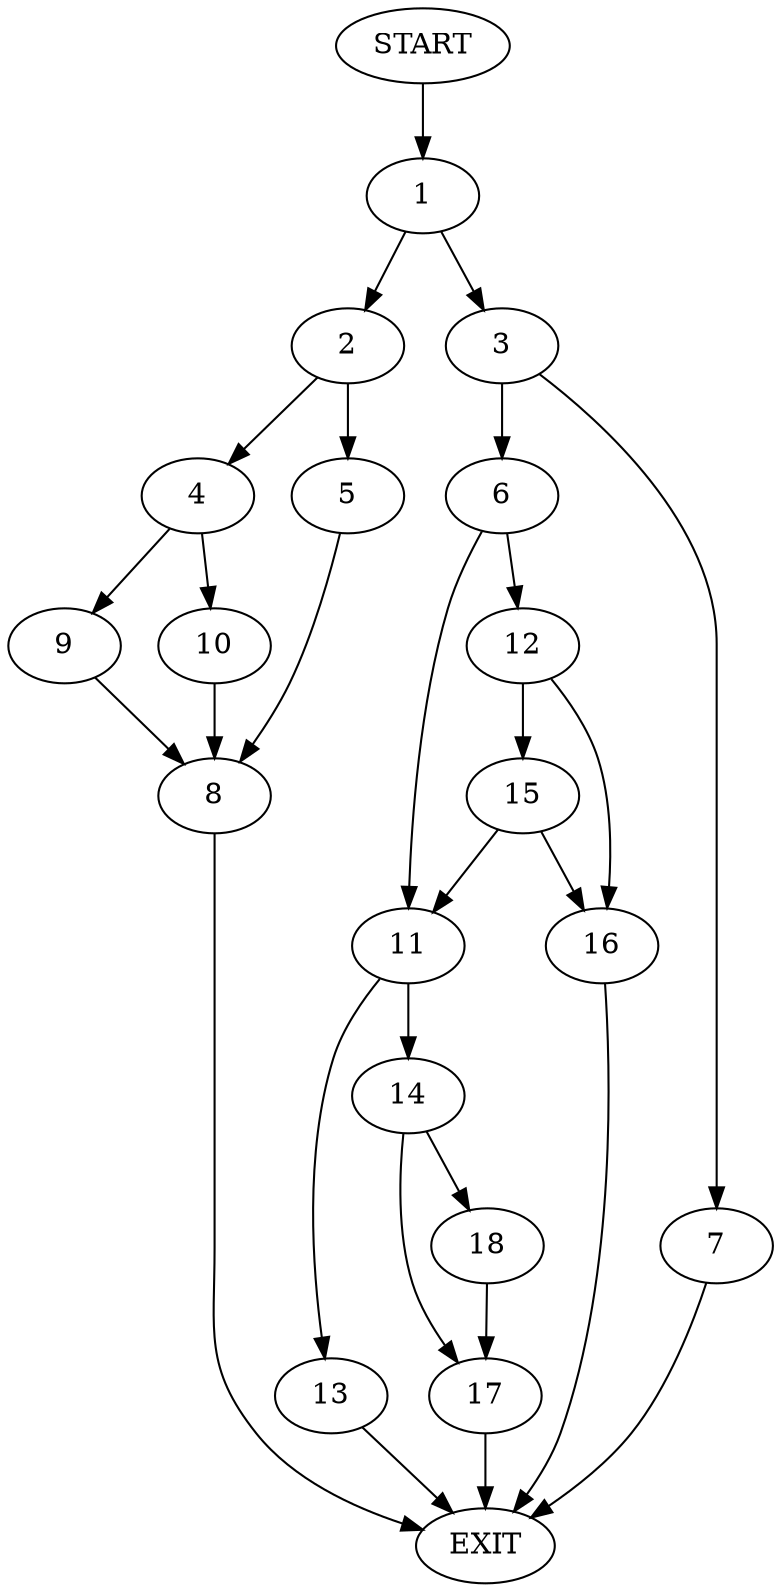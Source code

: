 digraph {
0 [label="START"]
19 [label="EXIT"]
0 -> 1
1 -> 2
1 -> 3
2 -> 4
2 -> 5
3 -> 6
3 -> 7
5 -> 8
4 -> 9
4 -> 10
8 -> 19
9 -> 8
10 -> 8
6 -> 11
6 -> 12
7 -> 19
11 -> 13
11 -> 14
12 -> 15
12 -> 16
15 -> 11
15 -> 16
16 -> 19
14 -> 17
14 -> 18
13 -> 19
18 -> 17
17 -> 19
}

